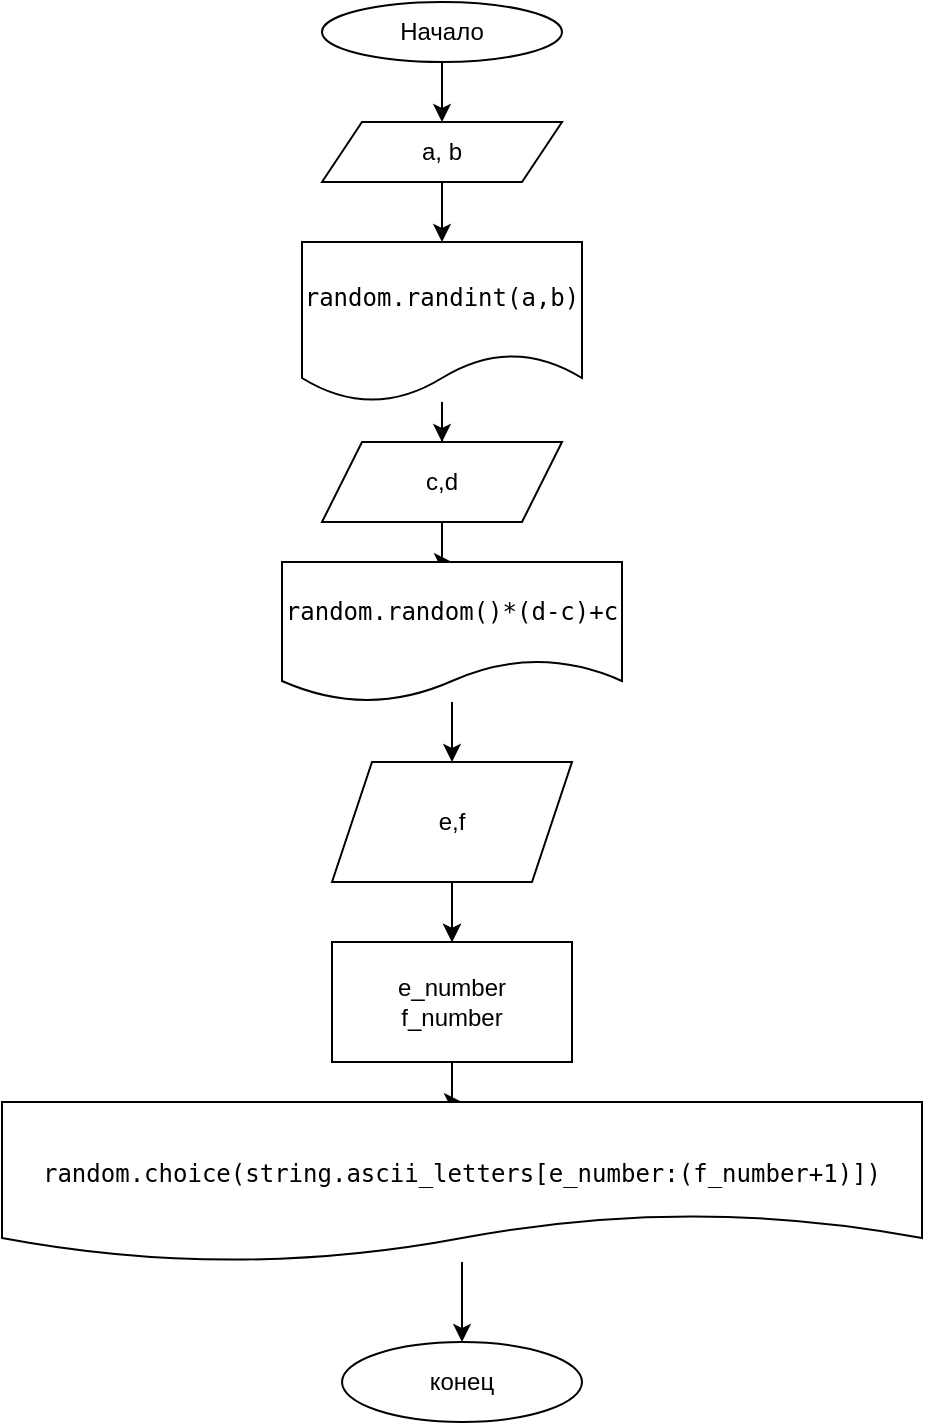 <mxfile version="17.4.6" type="device"><diagram id="2WzYaj00mpKwNEbxRtU9" name="Page-1"><mxGraphModel dx="1038" dy="489" grid="1" gridSize="10" guides="1" tooltips="1" connect="1" arrows="1" fold="1" page="1" pageScale="1" pageWidth="827" pageHeight="1169" math="0" shadow="0"><root><mxCell id="0"/><mxCell id="1" parent="0"/><mxCell id="juN444AkfQDojzlqXVJn-3" value="" style="edgeStyle=orthogonalEdgeStyle;rounded=0;orthogonalLoop=1;jettySize=auto;html=1;entryX=0.5;entryY=0;entryDx=0;entryDy=0;" edge="1" parent="1" source="juN444AkfQDojzlqXVJn-1" target="juN444AkfQDojzlqXVJn-4"><mxGeometry relative="1" as="geometry"><mxPoint x="400" y="80" as="targetPoint"/></mxGeometry></mxCell><mxCell id="juN444AkfQDojzlqXVJn-1" value="Начало" style="ellipse;whiteSpace=wrap;html=1;" vertex="1" parent="1"><mxGeometry x="340" y="10" width="120" height="30" as="geometry"/></mxCell><mxCell id="juN444AkfQDojzlqXVJn-6" value="" style="edgeStyle=orthogonalEdgeStyle;rounded=0;orthogonalLoop=1;jettySize=auto;html=1;" edge="1" parent="1" source="juN444AkfQDojzlqXVJn-4"><mxGeometry relative="1" as="geometry"><mxPoint x="400" y="130" as="targetPoint"/></mxGeometry></mxCell><mxCell id="juN444AkfQDojzlqXVJn-4" value="a, b" style="shape=parallelogram;perimeter=parallelogramPerimeter;whiteSpace=wrap;html=1;fixedSize=1;" vertex="1" parent="1"><mxGeometry x="340" y="70" width="120" height="30" as="geometry"/></mxCell><mxCell id="juN444AkfQDojzlqXVJn-11" value="" style="edgeStyle=orthogonalEdgeStyle;rounded=0;orthogonalLoop=1;jettySize=auto;html=1;fontSize=12;fontColor=#000000;" edge="1" parent="1" source="juN444AkfQDojzlqXVJn-7" target="juN444AkfQDojzlqXVJn-10"><mxGeometry relative="1" as="geometry"/></mxCell><mxCell id="juN444AkfQDojzlqXVJn-7" value="&lt;span style=&quot;font-family: &amp;#34;roboto mono&amp;#34; , monospace ; background-color: rgb(255 , 255 , 255)&quot;&gt;&lt;font style=&quot;font-size: 12px&quot;&gt;random.randint(a,b)&lt;/font&gt;&lt;/span&gt;" style="shape=document;whiteSpace=wrap;html=1;boundedLbl=1;" vertex="1" parent="1"><mxGeometry x="330" y="130" width="140" height="80" as="geometry"/></mxCell><mxCell id="juN444AkfQDojzlqXVJn-13" value="" style="edgeStyle=orthogonalEdgeStyle;rounded=0;orthogonalLoop=1;jettySize=auto;html=1;fontSize=12;fontColor=#000000;" edge="1" parent="1" source="juN444AkfQDojzlqXVJn-10" target="juN444AkfQDojzlqXVJn-12"><mxGeometry relative="1" as="geometry"/></mxCell><mxCell id="juN444AkfQDojzlqXVJn-10" value="c,d" style="shape=parallelogram;perimeter=parallelogramPerimeter;whiteSpace=wrap;html=1;fixedSize=1;" vertex="1" parent="1"><mxGeometry x="340" y="230" width="120" height="40" as="geometry"/></mxCell><mxCell id="juN444AkfQDojzlqXVJn-15" value="" style="edgeStyle=orthogonalEdgeStyle;rounded=0;orthogonalLoop=1;jettySize=auto;html=1;fontSize=12;fontColor=#000000;" edge="1" parent="1" source="juN444AkfQDojzlqXVJn-12" target="juN444AkfQDojzlqXVJn-14"><mxGeometry relative="1" as="geometry"/></mxCell><mxCell id="juN444AkfQDojzlqXVJn-12" value="&lt;span style=&quot;font-family: &amp;#34;roboto mono&amp;#34; , monospace ; background-color: rgb(255 , 255 , 255)&quot;&gt;&lt;font style=&quot;font-size: 12px&quot;&gt;random.random()*(d-c)+c&lt;/font&gt;&lt;/span&gt;" style="shape=document;whiteSpace=wrap;html=1;boundedLbl=1;" vertex="1" parent="1"><mxGeometry x="320" y="290" width="170" height="70" as="geometry"/></mxCell><mxCell id="juN444AkfQDojzlqXVJn-17" value="" style="edgeStyle=orthogonalEdgeStyle;rounded=0;orthogonalLoop=1;jettySize=auto;html=1;fontSize=12;fontColor=#000000;" edge="1" parent="1" source="juN444AkfQDojzlqXVJn-14"><mxGeometry relative="1" as="geometry"><mxPoint x="405" y="480" as="targetPoint"/></mxGeometry></mxCell><mxCell id="juN444AkfQDojzlqXVJn-19" value="" style="edgeStyle=orthogonalEdgeStyle;rounded=0;orthogonalLoop=1;jettySize=auto;html=1;fontSize=12;fontColor=#000000;" edge="1" parent="1" source="juN444AkfQDojzlqXVJn-14" target="juN444AkfQDojzlqXVJn-18"><mxGeometry relative="1" as="geometry"/></mxCell><mxCell id="juN444AkfQDojzlqXVJn-14" value="e,f" style="shape=parallelogram;perimeter=parallelogramPerimeter;whiteSpace=wrap;html=1;fixedSize=1;" vertex="1" parent="1"><mxGeometry x="345" y="390" width="120" height="60" as="geometry"/></mxCell><mxCell id="juN444AkfQDojzlqXVJn-21" value="" style="edgeStyle=orthogonalEdgeStyle;rounded=0;orthogonalLoop=1;jettySize=auto;html=1;fontSize=12;fontColor=#000000;" edge="1" parent="1" source="juN444AkfQDojzlqXVJn-18" target="juN444AkfQDojzlqXVJn-20"><mxGeometry relative="1" as="geometry"/></mxCell><mxCell id="juN444AkfQDojzlqXVJn-18" value="e_number&lt;br&gt;f_number" style="whiteSpace=wrap;html=1;" vertex="1" parent="1"><mxGeometry x="345" y="480" width="120" height="60" as="geometry"/></mxCell><mxCell id="juN444AkfQDojzlqXVJn-23" value="" style="edgeStyle=orthogonalEdgeStyle;rounded=0;orthogonalLoop=1;jettySize=auto;html=1;fontSize=12;fontColor=#000000;" edge="1" parent="1" source="juN444AkfQDojzlqXVJn-20" target="juN444AkfQDojzlqXVJn-22"><mxGeometry relative="1" as="geometry"/></mxCell><mxCell id="juN444AkfQDojzlqXVJn-20" value="&lt;font style=&quot;font-size: 12px&quot;&gt;&lt;br&gt;&lt;span style=&quot;font-family: &amp;#34;roboto mono&amp;#34; , monospace ; font-style: normal ; font-weight: 400 ; letter-spacing: normal ; text-indent: 0px ; text-transform: none ; word-spacing: 0px ; background-color: rgb(255 , 255 , 255) ; display: inline ; float: none&quot;&gt;random.choice(string.ascii_letters[e_number:(f_number+1)])&lt;/span&gt;&lt;br&gt;&lt;/font&gt;" style="shape=document;whiteSpace=wrap;html=1;boundedLbl=1;" vertex="1" parent="1"><mxGeometry x="180" y="560" width="460" height="80" as="geometry"/></mxCell><mxCell id="juN444AkfQDojzlqXVJn-22" value="конец" style="ellipse;whiteSpace=wrap;html=1;" vertex="1" parent="1"><mxGeometry x="350" y="680" width="120" height="40" as="geometry"/></mxCell></root></mxGraphModel></diagram></mxfile>